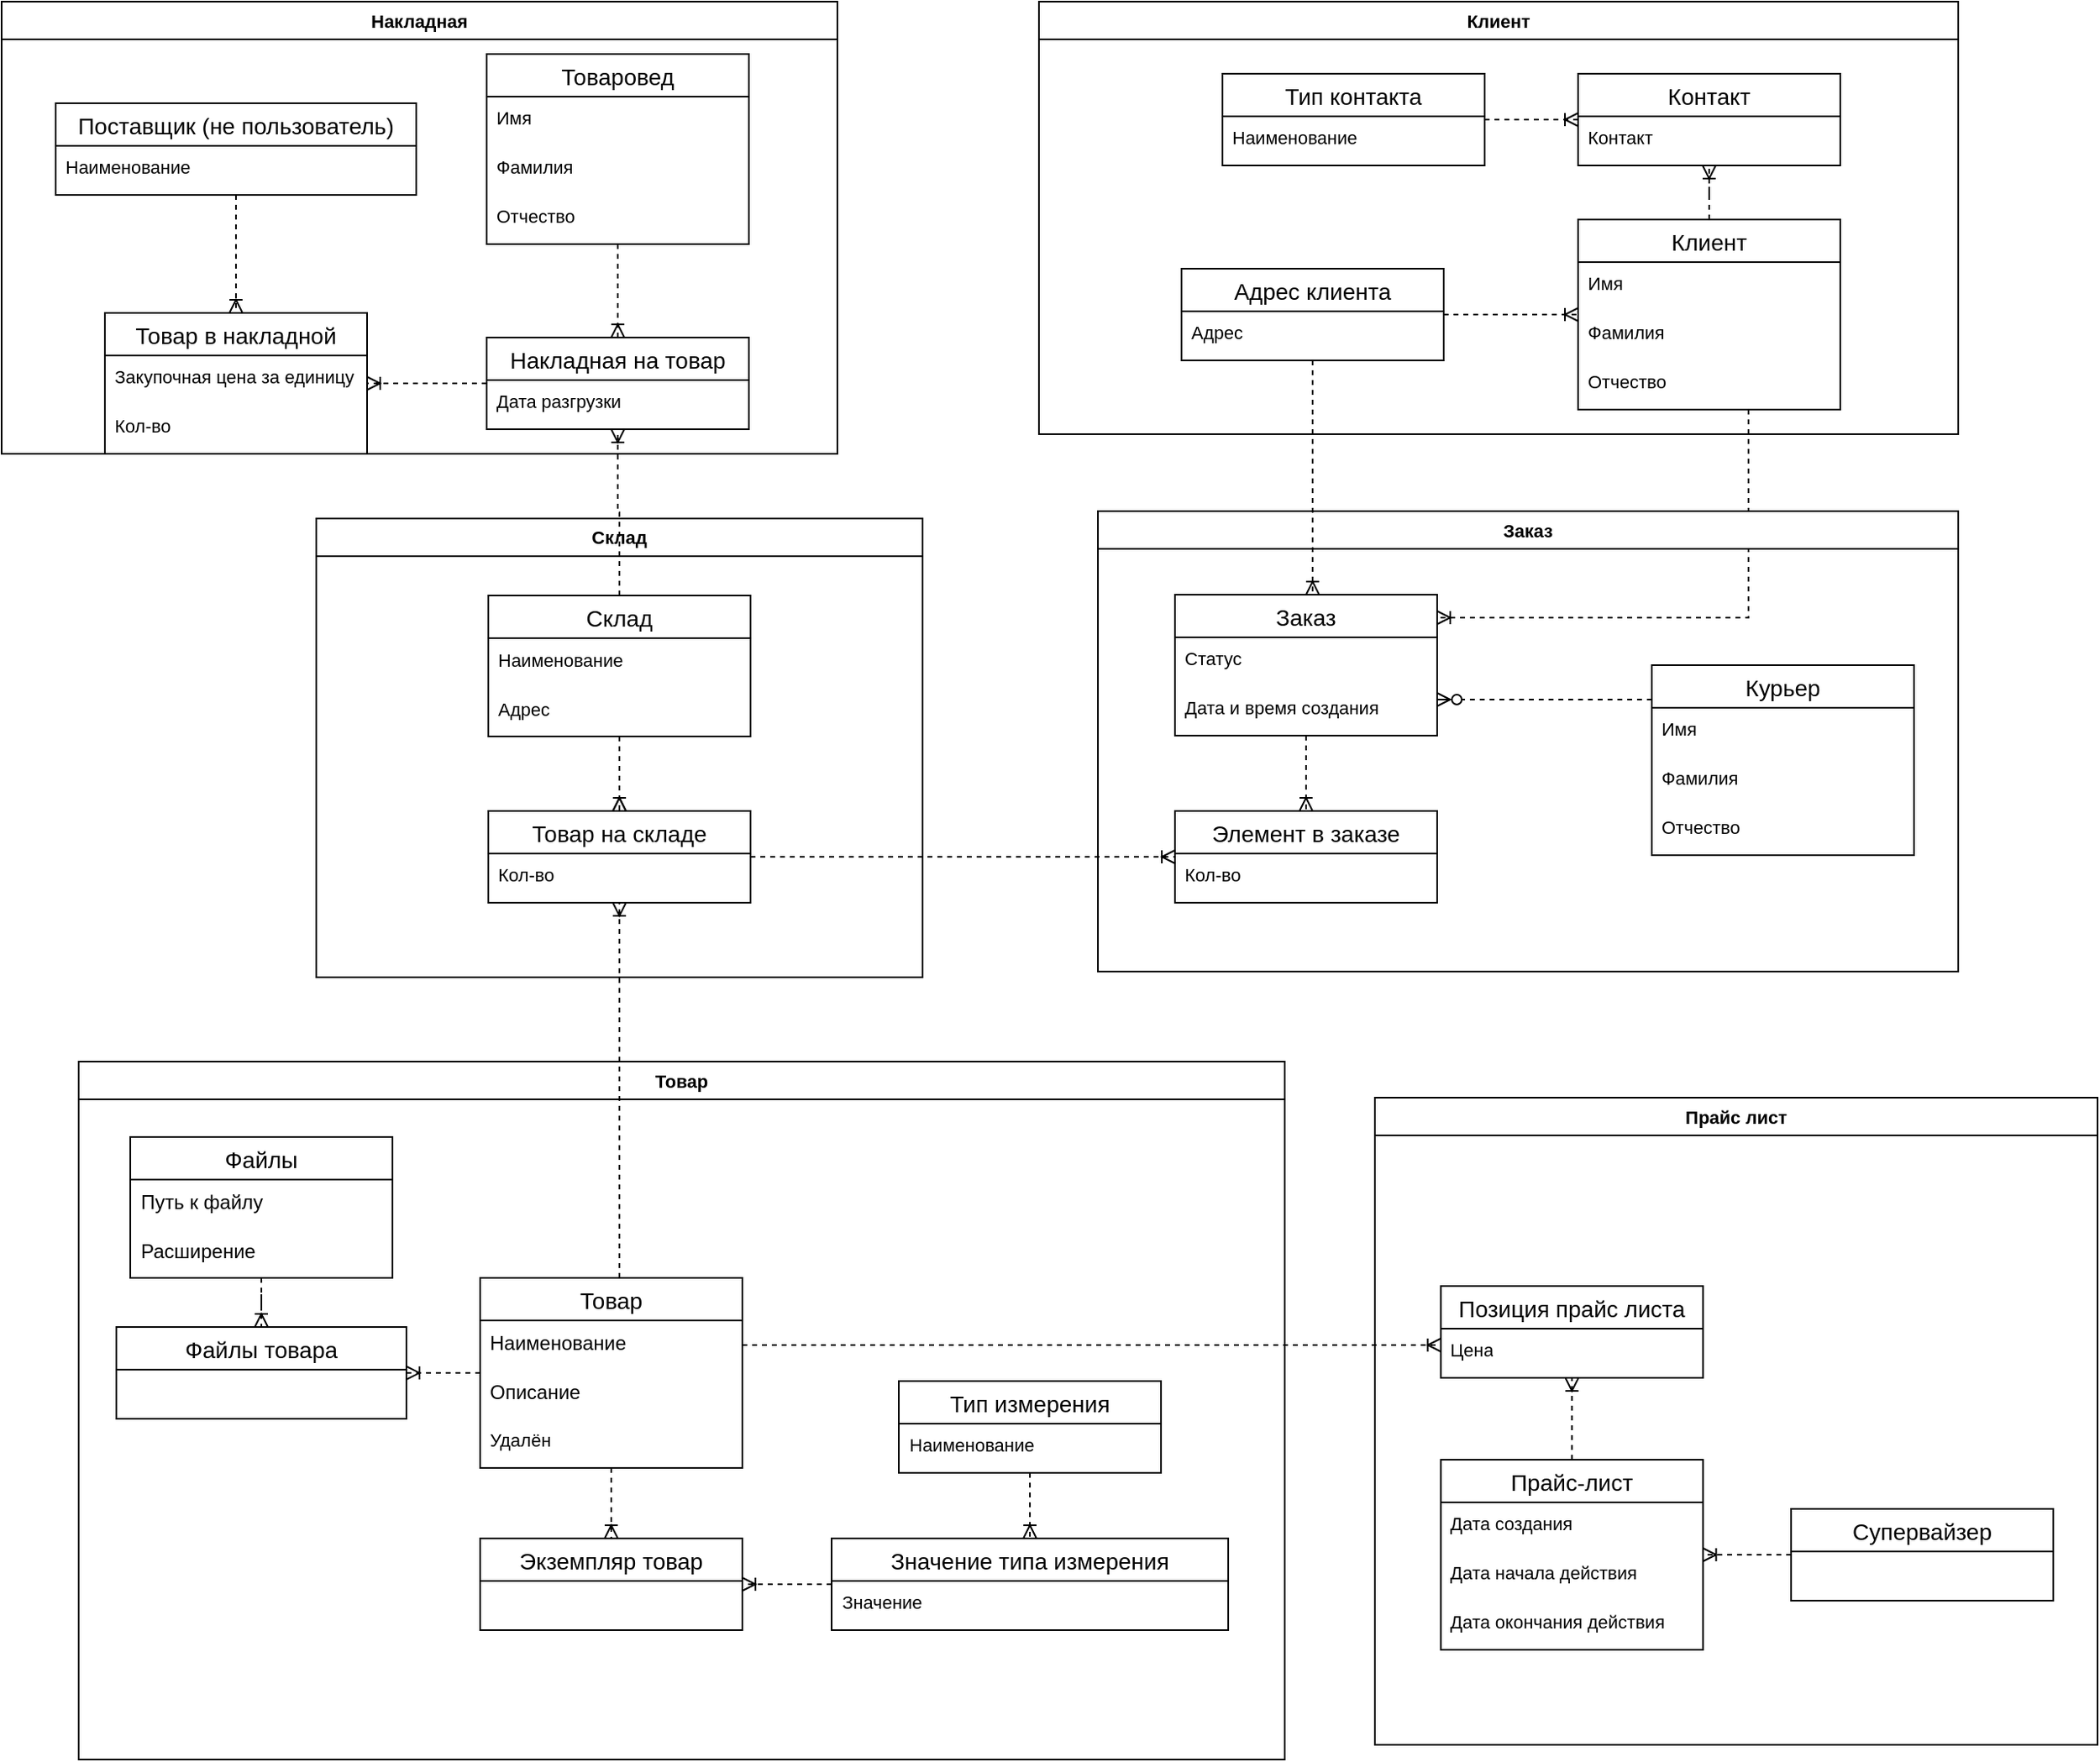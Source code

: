 <mxfile version="24.6.4" type="github">
  <diagram name="Страница — 1" id="W9IkOPkcE-70tv02vc99">
    <mxGraphModel dx="2190" dy="2035" grid="0" gridSize="10" guides="1" tooltips="1" connect="1" arrows="1" fold="1" page="1" pageScale="1" pageWidth="827" pageHeight="1169" math="0" shadow="0">
      <root>
        <mxCell id="0" />
        <mxCell id="1" parent="0" />
        <mxCell id="TIuWhn0yAi8Gs-Zh3u9J-45" style="edgeStyle=orthogonalEdgeStyle;shape=connector;rounded=0;orthogonalLoop=1;jettySize=auto;html=1;dashed=1;strokeColor=default;align=center;verticalAlign=middle;fontFamily=Helvetica;fontSize=11;fontColor=default;labelBackgroundColor=default;endArrow=ERoneToMany;endFill=0;" edge="1" parent="1" source="TIuWhn0yAi8Gs-Zh3u9J-31" target="TIuWhn0yAi8Gs-Zh3u9J-35">
          <mxGeometry relative="1" as="geometry">
            <Array as="points">
              <mxPoint x="568" y="-587" />
            </Array>
          </mxGeometry>
        </mxCell>
        <mxCell id="TIuWhn0yAi8Gs-Zh3u9J-137" value="Накладная" style="swimlane;whiteSpace=wrap;html=1;fontFamily=Helvetica;fontSize=11;fontColor=default;labelBackgroundColor=default;" vertex="1" parent="1">
          <mxGeometry x="-498" y="-963" width="510" height="276" as="geometry" />
        </mxCell>
        <mxCell id="TIuWhn0yAi8Gs-Zh3u9J-83" value="Накладная на товар" style="swimlane;fontStyle=0;childLayout=stackLayout;horizontal=1;startSize=26;horizontalStack=0;resizeParent=1;resizeParentMax=0;resizeLast=0;collapsible=1;marginBottom=0;align=center;fontSize=14;fontFamily=Helvetica;fontColor=default;labelBackgroundColor=default;" vertex="1" parent="TIuWhn0yAi8Gs-Zh3u9J-137">
          <mxGeometry x="296" y="205" width="160" height="56" as="geometry" />
        </mxCell>
        <mxCell id="TIuWhn0yAi8Gs-Zh3u9J-87" value="Дата разгрузки" style="text;strokeColor=none;fillColor=none;spacingLeft=4;spacingRight=4;overflow=hidden;rotatable=0;points=[[0,0.5],[1,0.5]];portConstraint=eastwest;fontSize=11;whiteSpace=wrap;html=1;fontFamily=Helvetica;fontColor=default;labelBackgroundColor=default;" vertex="1" parent="TIuWhn0yAi8Gs-Zh3u9J-83">
          <mxGeometry y="26" width="160" height="30" as="geometry" />
        </mxCell>
        <mxCell id="TIuWhn0yAi8Gs-Zh3u9J-88" value="Товар в накладной" style="swimlane;fontStyle=0;childLayout=stackLayout;horizontal=1;startSize=26;horizontalStack=0;resizeParent=1;resizeParentMax=0;resizeLast=0;collapsible=1;marginBottom=0;align=center;fontSize=14;fontFamily=Helvetica;fontColor=default;labelBackgroundColor=default;" vertex="1" parent="TIuWhn0yAi8Gs-Zh3u9J-137">
          <mxGeometry x="63" y="190" width="160" height="86" as="geometry" />
        </mxCell>
        <mxCell id="TIuWhn0yAi8Gs-Zh3u9J-93" value="Закупочная цена за единицу" style="text;strokeColor=none;fillColor=none;spacingLeft=4;spacingRight=4;overflow=hidden;rotatable=0;points=[[0,0.5],[1,0.5]];portConstraint=eastwest;fontSize=11;whiteSpace=wrap;html=1;fontFamily=Helvetica;fontColor=default;labelBackgroundColor=default;" vertex="1" parent="TIuWhn0yAi8Gs-Zh3u9J-88">
          <mxGeometry y="26" width="160" height="30" as="geometry" />
        </mxCell>
        <mxCell id="TIuWhn0yAi8Gs-Zh3u9J-92" value="Кол-во" style="text;strokeColor=none;fillColor=none;spacingLeft=4;spacingRight=4;overflow=hidden;rotatable=0;points=[[0,0.5],[1,0.5]];portConstraint=eastwest;fontSize=11;whiteSpace=wrap;html=1;fontFamily=Helvetica;fontColor=default;labelBackgroundColor=default;" vertex="1" parent="TIuWhn0yAi8Gs-Zh3u9J-88">
          <mxGeometry y="56" width="160" height="30" as="geometry" />
        </mxCell>
        <mxCell id="TIuWhn0yAi8Gs-Zh3u9J-94" style="edgeStyle=orthogonalEdgeStyle;shape=connector;rounded=0;orthogonalLoop=1;jettySize=auto;html=1;dashed=1;strokeColor=default;align=center;verticalAlign=middle;fontFamily=Helvetica;fontSize=11;fontColor=default;labelBackgroundColor=default;endArrow=ERoneToMany;endFill=0;" edge="1" parent="TIuWhn0yAi8Gs-Zh3u9J-137" source="TIuWhn0yAi8Gs-Zh3u9J-83" target="TIuWhn0yAi8Gs-Zh3u9J-88">
          <mxGeometry relative="1" as="geometry" />
        </mxCell>
        <mxCell id="TIuWhn0yAi8Gs-Zh3u9J-103" value="Товаровед" style="swimlane;fontStyle=0;childLayout=stackLayout;horizontal=1;startSize=26;horizontalStack=0;resizeParent=1;resizeParentMax=0;resizeLast=0;collapsible=1;marginBottom=0;align=center;fontSize=14;fontFamily=Helvetica;fontColor=default;labelBackgroundColor=default;" vertex="1" parent="TIuWhn0yAi8Gs-Zh3u9J-137">
          <mxGeometry x="296" y="32" width="160" height="116" as="geometry" />
        </mxCell>
        <mxCell id="TIuWhn0yAi8Gs-Zh3u9J-120" value="Имя" style="text;strokeColor=none;fillColor=none;spacingLeft=4;spacingRight=4;overflow=hidden;rotatable=0;points=[[0,0.5],[1,0.5]];portConstraint=eastwest;fontSize=11;whiteSpace=wrap;html=1;fontFamily=Helvetica;fontColor=default;labelBackgroundColor=default;" vertex="1" parent="TIuWhn0yAi8Gs-Zh3u9J-103">
          <mxGeometry y="26" width="160" height="30" as="geometry" />
        </mxCell>
        <mxCell id="TIuWhn0yAi8Gs-Zh3u9J-121" value="Фамилия" style="text;strokeColor=none;fillColor=none;spacingLeft=4;spacingRight=4;overflow=hidden;rotatable=0;points=[[0,0.5],[1,0.5]];portConstraint=eastwest;fontSize=11;whiteSpace=wrap;html=1;fontFamily=Helvetica;fontColor=default;labelBackgroundColor=default;" vertex="1" parent="TIuWhn0yAi8Gs-Zh3u9J-103">
          <mxGeometry y="56" width="160" height="30" as="geometry" />
        </mxCell>
        <mxCell id="TIuWhn0yAi8Gs-Zh3u9J-122" value="Отчество" style="text;strokeColor=none;fillColor=none;spacingLeft=4;spacingRight=4;overflow=hidden;rotatable=0;points=[[0,0.5],[1,0.5]];portConstraint=eastwest;fontSize=11;whiteSpace=wrap;html=1;fontFamily=Helvetica;fontColor=default;labelBackgroundColor=default;" vertex="1" parent="TIuWhn0yAi8Gs-Zh3u9J-103">
          <mxGeometry y="86" width="160" height="30" as="geometry" />
        </mxCell>
        <mxCell id="TIuWhn0yAi8Gs-Zh3u9J-97" value="Поставщик (не пользователь)" style="swimlane;fontStyle=0;childLayout=stackLayout;horizontal=1;startSize=26;horizontalStack=0;resizeParent=1;resizeParentMax=0;resizeLast=0;collapsible=1;marginBottom=0;align=center;fontSize=14;fontFamily=Helvetica;fontColor=default;labelBackgroundColor=default;" vertex="1" parent="TIuWhn0yAi8Gs-Zh3u9J-137">
          <mxGeometry x="33" y="62" width="220" height="56" as="geometry" />
        </mxCell>
        <mxCell id="TIuWhn0yAi8Gs-Zh3u9J-102" value="Наименование" style="text;strokeColor=none;fillColor=none;spacingLeft=4;spacingRight=4;overflow=hidden;rotatable=0;points=[[0,0.5],[1,0.5]];portConstraint=eastwest;fontSize=11;whiteSpace=wrap;html=1;fontFamily=Helvetica;fontColor=default;labelBackgroundColor=default;" vertex="1" parent="TIuWhn0yAi8Gs-Zh3u9J-97">
          <mxGeometry y="26" width="220" height="30" as="geometry" />
        </mxCell>
        <mxCell id="TIuWhn0yAi8Gs-Zh3u9J-108" style="edgeStyle=orthogonalEdgeStyle;shape=connector;rounded=0;orthogonalLoop=1;jettySize=auto;html=1;dashed=1;strokeColor=default;align=center;verticalAlign=middle;fontFamily=Helvetica;fontSize=11;fontColor=default;labelBackgroundColor=default;endArrow=ERoneToMany;endFill=0;" edge="1" parent="TIuWhn0yAi8Gs-Zh3u9J-137" source="TIuWhn0yAi8Gs-Zh3u9J-103" target="TIuWhn0yAi8Gs-Zh3u9J-83">
          <mxGeometry relative="1" as="geometry" />
        </mxCell>
        <mxCell id="TIuWhn0yAi8Gs-Zh3u9J-101" style="edgeStyle=orthogonalEdgeStyle;shape=connector;rounded=0;orthogonalLoop=1;jettySize=auto;html=1;dashed=1;strokeColor=default;align=center;verticalAlign=middle;fontFamily=Helvetica;fontSize=11;fontColor=default;labelBackgroundColor=default;endArrow=ERoneToMany;endFill=0;" edge="1" parent="TIuWhn0yAi8Gs-Zh3u9J-137" source="TIuWhn0yAi8Gs-Zh3u9J-97" target="TIuWhn0yAi8Gs-Zh3u9J-88">
          <mxGeometry relative="1" as="geometry" />
        </mxCell>
        <mxCell id="TIuWhn0yAi8Gs-Zh3u9J-138" value="Товар" style="swimlane;whiteSpace=wrap;html=1;fontFamily=Helvetica;fontSize=11;fontColor=default;labelBackgroundColor=default;" vertex="1" parent="1">
          <mxGeometry x="-451" y="-316" width="736" height="426" as="geometry" />
        </mxCell>
        <mxCell id="TIuWhn0yAi8Gs-Zh3u9J-19" style="edgeStyle=orthogonalEdgeStyle;shape=connector;rounded=0;orthogonalLoop=1;jettySize=auto;html=1;dashed=1;strokeColor=default;align=center;verticalAlign=middle;fontFamily=Helvetica;fontSize=11;fontColor=default;labelBackgroundColor=default;endArrow=ERoneToMany;endFill=0;" edge="1" parent="TIuWhn0yAi8Gs-Zh3u9J-138" source="TIuWhn0yAi8Gs-Zh3u9J-1" target="TIuWhn0yAi8Gs-Zh3u9J-13">
          <mxGeometry relative="1" as="geometry" />
        </mxCell>
        <mxCell id="TIuWhn0yAi8Gs-Zh3u9J-236" style="edgeStyle=orthogonalEdgeStyle;shape=connector;rounded=0;orthogonalLoop=1;jettySize=auto;html=1;dashed=1;strokeColor=default;align=center;verticalAlign=middle;fontFamily=Helvetica;fontSize=11;fontColor=default;labelBackgroundColor=default;endArrow=ERoneToMany;endFill=0;" edge="1" parent="TIuWhn0yAi8Gs-Zh3u9J-138" source="TIuWhn0yAi8Gs-Zh3u9J-1" target="TIuWhn0yAi8Gs-Zh3u9J-231">
          <mxGeometry relative="1" as="geometry" />
        </mxCell>
        <mxCell id="TIuWhn0yAi8Gs-Zh3u9J-1" value="Товар" style="swimlane;fontStyle=0;childLayout=stackLayout;horizontal=1;startSize=26;horizontalStack=0;resizeParent=1;resizeParentMax=0;resizeLast=0;collapsible=1;marginBottom=0;align=center;fontSize=14;" vertex="1" parent="TIuWhn0yAi8Gs-Zh3u9J-138">
          <mxGeometry x="245" y="132" width="160" height="116" as="geometry" />
        </mxCell>
        <mxCell id="TIuWhn0yAi8Gs-Zh3u9J-5" value="Наименование" style="text;strokeColor=none;fillColor=none;spacingLeft=4;spacingRight=4;overflow=hidden;rotatable=0;points=[[0,0.5],[1,0.5]];portConstraint=eastwest;fontSize=12;whiteSpace=wrap;html=1;" vertex="1" parent="TIuWhn0yAi8Gs-Zh3u9J-1">
          <mxGeometry y="26" width="160" height="30" as="geometry" />
        </mxCell>
        <mxCell id="TIuWhn0yAi8Gs-Zh3u9J-6" value="Описание" style="text;strokeColor=none;fillColor=none;spacingLeft=4;spacingRight=4;overflow=hidden;rotatable=0;points=[[0,0.5],[1,0.5]];portConstraint=eastwest;fontSize=12;whiteSpace=wrap;html=1;" vertex="1" parent="TIuWhn0yAi8Gs-Zh3u9J-1">
          <mxGeometry y="56" width="160" height="30" as="geometry" />
        </mxCell>
        <mxCell id="TIuWhn0yAi8Gs-Zh3u9J-20" value="Удалён" style="text;strokeColor=none;fillColor=none;spacingLeft=4;spacingRight=4;overflow=hidden;rotatable=0;points=[[0,0.5],[1,0.5]];portConstraint=eastwest;fontSize=11;whiteSpace=wrap;html=1;fontFamily=Helvetica;fontColor=default;labelBackgroundColor=default;" vertex="1" parent="TIuWhn0yAi8Gs-Zh3u9J-1">
          <mxGeometry y="86" width="160" height="30" as="geometry" />
        </mxCell>
        <mxCell id="TIuWhn0yAi8Gs-Zh3u9J-18" style="edgeStyle=orthogonalEdgeStyle;rounded=0;orthogonalLoop=1;jettySize=auto;html=1;endArrow=ERoneToMany;endFill=0;dashed=1;" edge="1" parent="TIuWhn0yAi8Gs-Zh3u9J-138" source="TIuWhn0yAi8Gs-Zh3u9J-8" target="TIuWhn0yAi8Gs-Zh3u9J-13">
          <mxGeometry relative="1" as="geometry" />
        </mxCell>
        <mxCell id="TIuWhn0yAi8Gs-Zh3u9J-8" value="Файлы" style="swimlane;fontStyle=0;childLayout=stackLayout;horizontal=1;startSize=26;horizontalStack=0;resizeParent=1;resizeParentMax=0;resizeLast=0;collapsible=1;marginBottom=0;align=center;fontSize=14;" vertex="1" parent="TIuWhn0yAi8Gs-Zh3u9J-138">
          <mxGeometry x="31.5" y="46" width="160" height="86" as="geometry" />
        </mxCell>
        <mxCell id="TIuWhn0yAi8Gs-Zh3u9J-12" value="Путь к файлу" style="text;strokeColor=none;fillColor=none;spacingLeft=4;spacingRight=4;overflow=hidden;rotatable=0;points=[[0,0.5],[1,0.5]];portConstraint=eastwest;fontSize=12;whiteSpace=wrap;html=1;" vertex="1" parent="TIuWhn0yAi8Gs-Zh3u9J-8">
          <mxGeometry y="26" width="160" height="30" as="geometry" />
        </mxCell>
        <mxCell id="TIuWhn0yAi8Gs-Zh3u9J-17" value="Расширение" style="text;strokeColor=none;fillColor=none;spacingLeft=4;spacingRight=4;overflow=hidden;rotatable=0;points=[[0,0.5],[1,0.5]];portConstraint=eastwest;fontSize=12;whiteSpace=wrap;html=1;" vertex="1" parent="TIuWhn0yAi8Gs-Zh3u9J-8">
          <mxGeometry y="56" width="160" height="30" as="geometry" />
        </mxCell>
        <mxCell id="TIuWhn0yAi8Gs-Zh3u9J-13" value="Файлы товара" style="swimlane;fontStyle=0;childLayout=stackLayout;horizontal=1;startSize=26;horizontalStack=0;resizeParent=1;resizeParentMax=0;resizeLast=0;collapsible=1;marginBottom=0;align=center;fontSize=14;" vertex="1" parent="TIuWhn0yAi8Gs-Zh3u9J-138">
          <mxGeometry x="23" y="162" width="177" height="56" as="geometry" />
        </mxCell>
        <mxCell id="TIuWhn0yAi8Gs-Zh3u9J-215" style="edgeStyle=orthogonalEdgeStyle;shape=connector;rounded=0;orthogonalLoop=1;jettySize=auto;html=1;dashed=1;strokeColor=default;align=center;verticalAlign=middle;fontFamily=Helvetica;fontSize=11;fontColor=default;labelBackgroundColor=default;endArrow=ERoneToMany;endFill=0;" edge="1" parent="TIuWhn0yAi8Gs-Zh3u9J-138" source="TIuWhn0yAi8Gs-Zh3u9J-210" target="TIuWhn0yAi8Gs-Zh3u9J-231">
          <mxGeometry relative="1" as="geometry">
            <Array as="points">
              <mxPoint x="583.5" y="319" />
            </Array>
          </mxGeometry>
        </mxCell>
        <mxCell id="TIuWhn0yAi8Gs-Zh3u9J-210" value="Значение типа измерения" style="swimlane;fontStyle=0;childLayout=stackLayout;horizontal=1;startSize=26;horizontalStack=0;resizeParent=1;resizeParentMax=0;resizeLast=0;collapsible=1;marginBottom=0;align=center;fontSize=14;fontFamily=Helvetica;fontColor=default;labelBackgroundColor=default;" vertex="1" parent="TIuWhn0yAi8Gs-Zh3u9J-138">
          <mxGeometry x="459.5" y="291" width="242" height="56" as="geometry" />
        </mxCell>
        <mxCell id="TIuWhn0yAi8Gs-Zh3u9J-217" value="Значение" style="text;strokeColor=none;fillColor=none;spacingLeft=4;spacingRight=4;overflow=hidden;rotatable=0;points=[[0,0.5],[1,0.5]];portConstraint=eastwest;fontSize=11;whiteSpace=wrap;html=1;fontFamily=Helvetica;fontColor=default;labelBackgroundColor=default;" vertex="1" parent="TIuWhn0yAi8Gs-Zh3u9J-210">
          <mxGeometry y="26" width="242" height="30" as="geometry" />
        </mxCell>
        <mxCell id="TIuWhn0yAi8Gs-Zh3u9J-214" style="edgeStyle=orthogonalEdgeStyle;shape=connector;rounded=0;orthogonalLoop=1;jettySize=auto;html=1;dashed=1;strokeColor=default;align=center;verticalAlign=middle;fontFamily=Helvetica;fontSize=11;fontColor=default;labelBackgroundColor=default;endArrow=ERoneToMany;endFill=0;" edge="1" parent="TIuWhn0yAi8Gs-Zh3u9J-138" source="TIuWhn0yAi8Gs-Zh3u9J-144" target="TIuWhn0yAi8Gs-Zh3u9J-210">
          <mxGeometry relative="1" as="geometry" />
        </mxCell>
        <mxCell id="TIuWhn0yAi8Gs-Zh3u9J-144" value="Тип измерения" style="swimlane;fontStyle=0;childLayout=stackLayout;horizontal=1;startSize=26;horizontalStack=0;resizeParent=1;resizeParentMax=0;resizeLast=0;collapsible=1;marginBottom=0;align=center;fontSize=14;fontFamily=Helvetica;fontColor=default;labelBackgroundColor=default;" vertex="1" parent="TIuWhn0yAi8Gs-Zh3u9J-138">
          <mxGeometry x="500.5" y="195" width="160" height="56" as="geometry" />
        </mxCell>
        <mxCell id="TIuWhn0yAi8Gs-Zh3u9J-216" value="Наименование" style="text;strokeColor=none;fillColor=none;spacingLeft=4;spacingRight=4;overflow=hidden;rotatable=0;points=[[0,0.5],[1,0.5]];portConstraint=eastwest;fontSize=11;whiteSpace=wrap;html=1;fontFamily=Helvetica;fontColor=default;labelBackgroundColor=default;" vertex="1" parent="TIuWhn0yAi8Gs-Zh3u9J-144">
          <mxGeometry y="26" width="160" height="30" as="geometry" />
        </mxCell>
        <mxCell id="TIuWhn0yAi8Gs-Zh3u9J-231" value="Экземпляр товар" style="swimlane;fontStyle=0;childLayout=stackLayout;horizontal=1;startSize=26;horizontalStack=0;resizeParent=1;resizeParentMax=0;resizeLast=0;collapsible=1;marginBottom=0;align=center;fontSize=14;fontFamily=Helvetica;fontColor=default;labelBackgroundColor=default;" vertex="1" parent="TIuWhn0yAi8Gs-Zh3u9J-138">
          <mxGeometry x="245" y="291" width="160" height="56" as="geometry" />
        </mxCell>
        <mxCell id="TIuWhn0yAi8Gs-Zh3u9J-139" value="Склад" style="swimlane;whiteSpace=wrap;html=1;fontFamily=Helvetica;fontSize=11;fontColor=default;labelBackgroundColor=default;" vertex="1" parent="1">
          <mxGeometry x="-306" y="-647.5" width="370" height="280" as="geometry" />
        </mxCell>
        <mxCell id="TIuWhn0yAi8Gs-Zh3u9J-59" value="Склад" style="swimlane;fontStyle=0;childLayout=stackLayout;horizontal=1;startSize=26;horizontalStack=0;resizeParent=1;resizeParentMax=0;resizeLast=0;collapsible=1;marginBottom=0;align=center;fontSize=14;fontFamily=Helvetica;fontColor=default;labelBackgroundColor=default;" vertex="1" parent="TIuWhn0yAi8Gs-Zh3u9J-139">
          <mxGeometry x="105" y="47" width="160" height="86" as="geometry" />
        </mxCell>
        <mxCell id="TIuWhn0yAi8Gs-Zh3u9J-109" value="Наименование" style="text;strokeColor=none;fillColor=none;spacingLeft=4;spacingRight=4;overflow=hidden;rotatable=0;points=[[0,0.5],[1,0.5]];portConstraint=eastwest;fontSize=11;whiteSpace=wrap;html=1;fontFamily=Helvetica;fontColor=default;labelBackgroundColor=default;" vertex="1" parent="TIuWhn0yAi8Gs-Zh3u9J-59">
          <mxGeometry y="26" width="160" height="30" as="geometry" />
        </mxCell>
        <mxCell id="TIuWhn0yAi8Gs-Zh3u9J-175" value="Адрес" style="text;strokeColor=none;fillColor=none;spacingLeft=4;spacingRight=4;overflow=hidden;rotatable=0;points=[[0,0.5],[1,0.5]];portConstraint=eastwest;fontSize=11;whiteSpace=wrap;html=1;fontFamily=Helvetica;fontColor=default;labelBackgroundColor=default;" vertex="1" parent="TIuWhn0yAi8Gs-Zh3u9J-59">
          <mxGeometry y="56" width="160" height="30" as="geometry" />
        </mxCell>
        <mxCell id="TIuWhn0yAi8Gs-Zh3u9J-140" value="Заказ" style="swimlane;whiteSpace=wrap;html=1;fontFamily=Helvetica;fontSize=11;fontColor=default;labelBackgroundColor=default;" vertex="1" parent="1">
          <mxGeometry x="171" y="-652" width="525" height="281" as="geometry" />
        </mxCell>
        <mxCell id="TIuWhn0yAi8Gs-Zh3u9J-44" style="edgeStyle=orthogonalEdgeStyle;shape=connector;rounded=0;orthogonalLoop=1;jettySize=auto;html=1;dashed=1;strokeColor=default;align=center;verticalAlign=middle;fontFamily=Helvetica;fontSize=11;fontColor=default;labelBackgroundColor=default;endArrow=ERoneToMany;endFill=0;" edge="1" parent="TIuWhn0yAi8Gs-Zh3u9J-140" source="TIuWhn0yAi8Gs-Zh3u9J-35" target="TIuWhn0yAi8Gs-Zh3u9J-39">
          <mxGeometry relative="1" as="geometry" />
        </mxCell>
        <mxCell id="TIuWhn0yAi8Gs-Zh3u9J-35" value="Заказ" style="swimlane;fontStyle=0;childLayout=stackLayout;horizontal=1;startSize=26;horizontalStack=0;resizeParent=1;resizeParentMax=0;resizeLast=0;collapsible=1;marginBottom=0;align=center;fontSize=14;fontFamily=Helvetica;fontColor=default;labelBackgroundColor=default;" vertex="1" parent="TIuWhn0yAi8Gs-Zh3u9J-140">
          <mxGeometry x="47" y="51" width="160" height="86" as="geometry" />
        </mxCell>
        <mxCell id="TIuWhn0yAi8Gs-Zh3u9J-129" value="Статус" style="text;strokeColor=none;fillColor=none;spacingLeft=4;spacingRight=4;overflow=hidden;rotatable=0;points=[[0,0.5],[1,0.5]];portConstraint=eastwest;fontSize=11;whiteSpace=wrap;html=1;fontFamily=Helvetica;fontColor=default;labelBackgroundColor=default;" vertex="1" parent="TIuWhn0yAi8Gs-Zh3u9J-35">
          <mxGeometry y="26" width="160" height="30" as="geometry" />
        </mxCell>
        <mxCell id="TIuWhn0yAi8Gs-Zh3u9J-128" value="Дата и время создания" style="text;strokeColor=none;fillColor=none;spacingLeft=4;spacingRight=4;overflow=hidden;rotatable=0;points=[[0,0.5],[1,0.5]];portConstraint=eastwest;fontSize=11;whiteSpace=wrap;html=1;fontFamily=Helvetica;fontColor=default;labelBackgroundColor=default;" vertex="1" parent="TIuWhn0yAi8Gs-Zh3u9J-35">
          <mxGeometry y="56" width="160" height="30" as="geometry" />
        </mxCell>
        <mxCell id="TIuWhn0yAi8Gs-Zh3u9J-39" value="Элемент в заказе" style="swimlane;fontStyle=0;childLayout=stackLayout;horizontal=1;startSize=26;horizontalStack=0;resizeParent=1;resizeParentMax=0;resizeLast=0;collapsible=1;marginBottom=0;align=center;fontSize=14;fontFamily=Helvetica;fontColor=default;labelBackgroundColor=default;" vertex="1" parent="TIuWhn0yAi8Gs-Zh3u9J-140">
          <mxGeometry x="47" y="183" width="160" height="56" as="geometry" />
        </mxCell>
        <mxCell id="TIuWhn0yAi8Gs-Zh3u9J-82" value="Кол-во" style="text;strokeColor=none;fillColor=none;spacingLeft=4;spacingRight=4;overflow=hidden;rotatable=0;points=[[0,0.5],[1,0.5]];portConstraint=eastwest;fontSize=11;whiteSpace=wrap;html=1;fontFamily=Helvetica;fontColor=default;labelBackgroundColor=default;" vertex="1" parent="TIuWhn0yAi8Gs-Zh3u9J-39">
          <mxGeometry y="26" width="160" height="30" as="geometry" />
        </mxCell>
        <mxCell id="TIuWhn0yAi8Gs-Zh3u9J-110" value="Курьер" style="swimlane;fontStyle=0;childLayout=stackLayout;horizontal=1;startSize=26;horizontalStack=0;resizeParent=1;resizeParentMax=0;resizeLast=0;collapsible=1;marginBottom=0;align=center;fontSize=14;fontFamily=Helvetica;fontColor=default;labelBackgroundColor=default;" vertex="1" parent="TIuWhn0yAi8Gs-Zh3u9J-140">
          <mxGeometry x="338" y="94" width="160" height="116" as="geometry" />
        </mxCell>
        <mxCell id="TIuWhn0yAi8Gs-Zh3u9J-114" value="Имя" style="text;strokeColor=none;fillColor=none;spacingLeft=4;spacingRight=4;overflow=hidden;rotatable=0;points=[[0,0.5],[1,0.5]];portConstraint=eastwest;fontSize=11;whiteSpace=wrap;html=1;fontFamily=Helvetica;fontColor=default;labelBackgroundColor=default;" vertex="1" parent="TIuWhn0yAi8Gs-Zh3u9J-110">
          <mxGeometry y="26" width="160" height="30" as="geometry" />
        </mxCell>
        <mxCell id="TIuWhn0yAi8Gs-Zh3u9J-115" value="Фамилия" style="text;strokeColor=none;fillColor=none;spacingLeft=4;spacingRight=4;overflow=hidden;rotatable=0;points=[[0,0.5],[1,0.5]];portConstraint=eastwest;fontSize=11;whiteSpace=wrap;html=1;fontFamily=Helvetica;fontColor=default;labelBackgroundColor=default;" vertex="1" parent="TIuWhn0yAi8Gs-Zh3u9J-110">
          <mxGeometry y="56" width="160" height="30" as="geometry" />
        </mxCell>
        <mxCell id="TIuWhn0yAi8Gs-Zh3u9J-116" value="Отчество" style="text;strokeColor=none;fillColor=none;spacingLeft=4;spacingRight=4;overflow=hidden;rotatable=0;points=[[0,0.5],[1,0.5]];portConstraint=eastwest;fontSize=11;whiteSpace=wrap;html=1;fontFamily=Helvetica;fontColor=default;labelBackgroundColor=default;" vertex="1" parent="TIuWhn0yAi8Gs-Zh3u9J-110">
          <mxGeometry y="86" width="160" height="30" as="geometry" />
        </mxCell>
        <mxCell id="TIuWhn0yAi8Gs-Zh3u9J-127" style="edgeStyle=orthogonalEdgeStyle;shape=connector;rounded=0;orthogonalLoop=1;jettySize=auto;html=1;dashed=1;strokeColor=default;align=center;verticalAlign=middle;fontFamily=Helvetica;fontSize=11;fontColor=default;labelBackgroundColor=default;endArrow=ERzeroToMany;endFill=0;" edge="1" parent="TIuWhn0yAi8Gs-Zh3u9J-140" source="TIuWhn0yAi8Gs-Zh3u9J-110" target="TIuWhn0yAi8Gs-Zh3u9J-35">
          <mxGeometry relative="1" as="geometry">
            <Array as="points">
              <mxPoint x="267" y="115" />
              <mxPoint x="267" y="115" />
            </Array>
          </mxGeometry>
        </mxCell>
        <mxCell id="TIuWhn0yAi8Gs-Zh3u9J-143" value="Клиент" style="swimlane;whiteSpace=wrap;html=1;fontFamily=Helvetica;fontSize=11;fontColor=default;labelBackgroundColor=default;" vertex="1" parent="1">
          <mxGeometry x="135" y="-963" width="561" height="264" as="geometry" />
        </mxCell>
        <mxCell id="TIuWhn0yAi8Gs-Zh3u9J-58" style="edgeStyle=orthogonalEdgeStyle;shape=connector;rounded=0;orthogonalLoop=1;jettySize=auto;html=1;dashed=1;strokeColor=default;align=center;verticalAlign=middle;fontFamily=Helvetica;fontSize=11;fontColor=default;labelBackgroundColor=default;endArrow=ERoneToMany;endFill=0;" edge="1" parent="TIuWhn0yAi8Gs-Zh3u9J-143" source="TIuWhn0yAi8Gs-Zh3u9J-31" target="TIuWhn0yAi8Gs-Zh3u9J-46">
          <mxGeometry relative="1" as="geometry" />
        </mxCell>
        <mxCell id="TIuWhn0yAi8Gs-Zh3u9J-31" value="Клиент" style="swimlane;fontStyle=0;childLayout=stackLayout;horizontal=1;startSize=26;horizontalStack=0;resizeParent=1;resizeParentMax=0;resizeLast=0;collapsible=1;marginBottom=0;align=center;fontSize=14;fontFamily=Helvetica;fontColor=default;labelBackgroundColor=default;" vertex="1" parent="TIuWhn0yAi8Gs-Zh3u9J-143">
          <mxGeometry x="329" y="133" width="160" height="116" as="geometry" />
        </mxCell>
        <mxCell id="TIuWhn0yAi8Gs-Zh3u9J-123" value="Имя" style="text;strokeColor=none;fillColor=none;spacingLeft=4;spacingRight=4;overflow=hidden;rotatable=0;points=[[0,0.5],[1,0.5]];portConstraint=eastwest;fontSize=11;whiteSpace=wrap;html=1;fontFamily=Helvetica;fontColor=default;labelBackgroundColor=default;" vertex="1" parent="TIuWhn0yAi8Gs-Zh3u9J-31">
          <mxGeometry y="26" width="160" height="30" as="geometry" />
        </mxCell>
        <mxCell id="TIuWhn0yAi8Gs-Zh3u9J-124" value="Фамилия" style="text;strokeColor=none;fillColor=none;spacingLeft=4;spacingRight=4;overflow=hidden;rotatable=0;points=[[0,0.5],[1,0.5]];portConstraint=eastwest;fontSize=11;whiteSpace=wrap;html=1;fontFamily=Helvetica;fontColor=default;labelBackgroundColor=default;" vertex="1" parent="TIuWhn0yAi8Gs-Zh3u9J-31">
          <mxGeometry y="56" width="160" height="30" as="geometry" />
        </mxCell>
        <mxCell id="TIuWhn0yAi8Gs-Zh3u9J-125" value="Отчество" style="text;strokeColor=none;fillColor=none;spacingLeft=4;spacingRight=4;overflow=hidden;rotatable=0;points=[[0,0.5],[1,0.5]];portConstraint=eastwest;fontSize=11;whiteSpace=wrap;html=1;fontFamily=Helvetica;fontColor=default;labelBackgroundColor=default;" vertex="1" parent="TIuWhn0yAi8Gs-Zh3u9J-31">
          <mxGeometry y="86" width="160" height="30" as="geometry" />
        </mxCell>
        <mxCell id="TIuWhn0yAi8Gs-Zh3u9J-46" value="Контакт" style="swimlane;fontStyle=0;childLayout=stackLayout;horizontal=1;startSize=26;horizontalStack=0;resizeParent=1;resizeParentMax=0;resizeLast=0;collapsible=1;marginBottom=0;align=center;fontSize=14;fontFamily=Helvetica;fontColor=default;labelBackgroundColor=default;" vertex="1" parent="TIuWhn0yAi8Gs-Zh3u9J-143">
          <mxGeometry x="329" y="44" width="160" height="56" as="geometry" />
        </mxCell>
        <mxCell id="TIuWhn0yAi8Gs-Zh3u9J-56" value="Контакт" style="text;strokeColor=none;fillColor=none;spacingLeft=4;spacingRight=4;overflow=hidden;rotatable=0;points=[[0,0.5],[1,0.5]];portConstraint=eastwest;fontSize=11;whiteSpace=wrap;html=1;fontFamily=Helvetica;fontColor=default;labelBackgroundColor=default;" vertex="1" parent="TIuWhn0yAi8Gs-Zh3u9J-46">
          <mxGeometry y="26" width="160" height="30" as="geometry" />
        </mxCell>
        <mxCell id="TIuWhn0yAi8Gs-Zh3u9J-55" style="edgeStyle=orthogonalEdgeStyle;shape=connector;rounded=0;orthogonalLoop=1;jettySize=auto;html=1;dashed=1;strokeColor=default;align=center;verticalAlign=middle;fontFamily=Helvetica;fontSize=11;fontColor=default;labelBackgroundColor=default;endArrow=ERoneToMany;endFill=0;" edge="1" parent="TIuWhn0yAi8Gs-Zh3u9J-143" source="TIuWhn0yAi8Gs-Zh3u9J-50" target="TIuWhn0yAi8Gs-Zh3u9J-46">
          <mxGeometry relative="1" as="geometry" />
        </mxCell>
        <mxCell id="TIuWhn0yAi8Gs-Zh3u9J-50" value="Тип контакта" style="swimlane;fontStyle=0;childLayout=stackLayout;horizontal=1;startSize=26;horizontalStack=0;resizeParent=1;resizeParentMax=0;resizeLast=0;collapsible=1;marginBottom=0;align=center;fontSize=14;fontFamily=Helvetica;fontColor=default;labelBackgroundColor=default;" vertex="1" parent="TIuWhn0yAi8Gs-Zh3u9J-143">
          <mxGeometry x="112" y="44" width="160" height="56" as="geometry" />
        </mxCell>
        <mxCell id="TIuWhn0yAi8Gs-Zh3u9J-54" value="Наименование" style="text;strokeColor=none;fillColor=none;spacingLeft=4;spacingRight=4;overflow=hidden;rotatable=0;points=[[0,0.5],[1,0.5]];portConstraint=eastwest;fontSize=11;whiteSpace=wrap;html=1;fontFamily=Helvetica;fontColor=default;labelBackgroundColor=default;" vertex="1" parent="TIuWhn0yAi8Gs-Zh3u9J-50">
          <mxGeometry y="26" width="160" height="30" as="geometry" />
        </mxCell>
        <mxCell id="TIuWhn0yAi8Gs-Zh3u9J-186" style="edgeStyle=orthogonalEdgeStyle;shape=connector;rounded=0;orthogonalLoop=1;jettySize=auto;html=1;dashed=1;strokeColor=default;align=center;verticalAlign=middle;fontFamily=Helvetica;fontSize=11;fontColor=default;labelBackgroundColor=default;endArrow=ERoneToMany;endFill=0;" edge="1" parent="TIuWhn0yAi8Gs-Zh3u9J-143" source="TIuWhn0yAi8Gs-Zh3u9J-182" target="TIuWhn0yAi8Gs-Zh3u9J-31">
          <mxGeometry relative="1" as="geometry" />
        </mxCell>
        <mxCell id="TIuWhn0yAi8Gs-Zh3u9J-182" value="Адрес клиента" style="swimlane;fontStyle=0;childLayout=stackLayout;horizontal=1;startSize=26;horizontalStack=0;resizeParent=1;resizeParentMax=0;resizeLast=0;collapsible=1;marginBottom=0;align=center;fontSize=14;fontFamily=Helvetica;fontColor=default;labelBackgroundColor=default;" vertex="1" parent="TIuWhn0yAi8Gs-Zh3u9J-143">
          <mxGeometry x="87" y="163" width="160" height="56" as="geometry" />
        </mxCell>
        <mxCell id="TIuWhn0yAi8Gs-Zh3u9J-183" value="Адрес" style="text;strokeColor=none;fillColor=none;spacingLeft=4;spacingRight=4;overflow=hidden;rotatable=0;points=[[0,0.5],[1,0.5]];portConstraint=eastwest;fontSize=11;whiteSpace=wrap;html=1;fontFamily=Helvetica;fontColor=default;labelBackgroundColor=default;" vertex="1" parent="TIuWhn0yAi8Gs-Zh3u9J-182">
          <mxGeometry y="26" width="160" height="30" as="geometry" />
        </mxCell>
        <mxCell id="TIuWhn0yAi8Gs-Zh3u9J-193" style="edgeStyle=orthogonalEdgeStyle;shape=connector;rounded=0;orthogonalLoop=1;jettySize=auto;html=1;dashed=1;strokeColor=default;align=center;verticalAlign=middle;fontFamily=Helvetica;fontSize=11;fontColor=default;labelBackgroundColor=default;endArrow=ERoneToMany;endFill=0;" edge="1" parent="1" source="TIuWhn0yAi8Gs-Zh3u9J-182" target="TIuWhn0yAi8Gs-Zh3u9J-35">
          <mxGeometry relative="1" as="geometry">
            <Array as="points">
              <mxPoint x="241" y="-535" />
              <mxPoint x="241" y="-535" />
            </Array>
          </mxGeometry>
        </mxCell>
        <mxCell id="TIuWhn0yAi8Gs-Zh3u9J-223" value="Прайс лист" style="swimlane;whiteSpace=wrap;html=1;fontFamily=Helvetica;fontSize=11;fontColor=default;labelBackgroundColor=default;" vertex="1" parent="1">
          <mxGeometry x="340" y="-294" width="441" height="395" as="geometry" />
        </mxCell>
        <mxCell id="TIuWhn0yAi8Gs-Zh3u9J-208" style="edgeStyle=orthogonalEdgeStyle;shape=connector;rounded=0;orthogonalLoop=1;jettySize=auto;html=1;dashed=1;strokeColor=default;align=center;verticalAlign=middle;fontFamily=Helvetica;fontSize=11;fontColor=default;labelBackgroundColor=default;endArrow=ERoneToMany;endFill=0;" edge="1" parent="TIuWhn0yAi8Gs-Zh3u9J-223" source="TIuWhn0yAi8Gs-Zh3u9J-198" target="TIuWhn0yAi8Gs-Zh3u9J-203">
          <mxGeometry relative="1" as="geometry" />
        </mxCell>
        <mxCell id="TIuWhn0yAi8Gs-Zh3u9J-198" value="Прайс-лист" style="swimlane;fontStyle=0;childLayout=stackLayout;horizontal=1;startSize=26;horizontalStack=0;resizeParent=1;resizeParentMax=0;resizeLast=0;collapsible=1;marginBottom=0;align=center;fontSize=14;fontFamily=Helvetica;fontColor=default;labelBackgroundColor=default;" vertex="1" parent="TIuWhn0yAi8Gs-Zh3u9J-223">
          <mxGeometry x="40.25" y="221" width="160" height="116" as="geometry" />
        </mxCell>
        <mxCell id="TIuWhn0yAi8Gs-Zh3u9J-200" value="Дата создания" style="text;strokeColor=none;fillColor=none;spacingLeft=4;spacingRight=4;overflow=hidden;rotatable=0;points=[[0,0.5],[1,0.5]];portConstraint=eastwest;fontSize=11;whiteSpace=wrap;html=1;fontFamily=Helvetica;fontColor=default;labelBackgroundColor=default;" vertex="1" parent="TIuWhn0yAi8Gs-Zh3u9J-198">
          <mxGeometry y="26" width="160" height="30" as="geometry" />
        </mxCell>
        <mxCell id="TIuWhn0yAi8Gs-Zh3u9J-201" value="Дата начала действия" style="text;strokeColor=none;fillColor=none;spacingLeft=4;spacingRight=4;overflow=hidden;rotatable=0;points=[[0,0.5],[1,0.5]];portConstraint=eastwest;fontSize=11;whiteSpace=wrap;html=1;fontFamily=Helvetica;fontColor=default;labelBackgroundColor=default;" vertex="1" parent="TIuWhn0yAi8Gs-Zh3u9J-198">
          <mxGeometry y="56" width="160" height="30" as="geometry" />
        </mxCell>
        <mxCell id="TIuWhn0yAi8Gs-Zh3u9J-202" value="Дата окончания действия" style="text;strokeColor=none;fillColor=none;spacingLeft=4;spacingRight=4;overflow=hidden;rotatable=0;points=[[0,0.5],[1,0.5]];portConstraint=eastwest;fontSize=11;whiteSpace=wrap;html=1;fontFamily=Helvetica;fontColor=default;labelBackgroundColor=default;" vertex="1" parent="TIuWhn0yAi8Gs-Zh3u9J-198">
          <mxGeometry y="86" width="160" height="30" as="geometry" />
        </mxCell>
        <mxCell id="TIuWhn0yAi8Gs-Zh3u9J-203" value="Позиция прайс листа" style="swimlane;fontStyle=0;childLayout=stackLayout;horizontal=1;startSize=26;horizontalStack=0;resizeParent=1;resizeParentMax=0;resizeLast=0;collapsible=1;marginBottom=0;align=center;fontSize=14;fontFamily=Helvetica;fontColor=default;labelBackgroundColor=default;" vertex="1" parent="TIuWhn0yAi8Gs-Zh3u9J-223">
          <mxGeometry x="40.25" y="115" width="160" height="56" as="geometry" />
        </mxCell>
        <mxCell id="TIuWhn0yAi8Gs-Zh3u9J-247" value="Цена" style="text;strokeColor=none;fillColor=none;spacingLeft=4;spacingRight=4;overflow=hidden;rotatable=0;points=[[0,0.5],[1,0.5]];portConstraint=eastwest;fontSize=11;whiteSpace=wrap;html=1;fontFamily=Helvetica;fontColor=default;labelBackgroundColor=default;" vertex="1" parent="TIuWhn0yAi8Gs-Zh3u9J-203">
          <mxGeometry y="26" width="160" height="30" as="geometry" />
        </mxCell>
        <mxCell id="TIuWhn0yAi8Gs-Zh3u9J-261" style="edgeStyle=orthogonalEdgeStyle;shape=connector;rounded=0;orthogonalLoop=1;jettySize=auto;html=1;dashed=1;strokeColor=default;align=center;verticalAlign=middle;fontFamily=Helvetica;fontSize=11;fontColor=default;labelBackgroundColor=default;endArrow=ERoneToMany;endFill=0;" edge="1" parent="TIuWhn0yAi8Gs-Zh3u9J-223" source="TIuWhn0yAi8Gs-Zh3u9J-257" target="TIuWhn0yAi8Gs-Zh3u9J-198">
          <mxGeometry relative="1" as="geometry" />
        </mxCell>
        <mxCell id="TIuWhn0yAi8Gs-Zh3u9J-257" value="Супервайзер" style="swimlane;fontStyle=0;childLayout=stackLayout;horizontal=1;startSize=26;horizontalStack=0;resizeParent=1;resizeParentMax=0;resizeLast=0;collapsible=1;marginBottom=0;align=center;fontSize=14;fontFamily=Helvetica;fontColor=default;labelBackgroundColor=default;" vertex="1" parent="TIuWhn0yAi8Gs-Zh3u9J-223">
          <mxGeometry x="254" y="251" width="160" height="56" as="geometry" />
        </mxCell>
        <mxCell id="TIuWhn0yAi8Gs-Zh3u9J-75" style="edgeStyle=orthogonalEdgeStyle;shape=connector;rounded=0;orthogonalLoop=1;jettySize=auto;html=1;dashed=1;strokeColor=default;align=center;verticalAlign=middle;fontFamily=Helvetica;fontSize=11;fontColor=default;labelBackgroundColor=default;endArrow=ERoneToMany;endFill=0;" edge="1" parent="1" source="TIuWhn0yAi8Gs-Zh3u9J-59" target="TIuWhn0yAi8Gs-Zh3u9J-69">
          <mxGeometry relative="1" as="geometry" />
        </mxCell>
        <mxCell id="TIuWhn0yAi8Gs-Zh3u9J-239" value="" style="edgeStyle=orthogonalEdgeStyle;shape=connector;rounded=0;orthogonalLoop=1;jettySize=auto;html=1;dashed=1;strokeColor=default;align=center;verticalAlign=middle;fontFamily=Helvetica;fontSize=11;fontColor=default;labelBackgroundColor=default;endArrow=ERoneToMany;endFill=0;" edge="1" parent="1" source="TIuWhn0yAi8Gs-Zh3u9J-59" target="TIuWhn0yAi8Gs-Zh3u9J-69">
          <mxGeometry relative="1" as="geometry">
            <mxPoint x="-127" y="-568" as="sourcePoint" />
            <mxPoint x="-762" y="-599" as="targetPoint" />
            <Array as="points" />
          </mxGeometry>
        </mxCell>
        <mxCell id="TIuWhn0yAi8Gs-Zh3u9J-248" style="edgeStyle=orthogonalEdgeStyle;shape=connector;rounded=0;orthogonalLoop=1;jettySize=auto;html=1;dashed=1;strokeColor=default;align=center;verticalAlign=middle;fontFamily=Helvetica;fontSize=11;fontColor=default;labelBackgroundColor=default;endArrow=ERoneToMany;endFill=0;" edge="1" parent="1" source="TIuWhn0yAi8Gs-Zh3u9J-69" target="TIuWhn0yAi8Gs-Zh3u9J-39">
          <mxGeometry relative="1" as="geometry" />
        </mxCell>
        <mxCell id="TIuWhn0yAi8Gs-Zh3u9J-69" value="Товар на складе" style="swimlane;fontStyle=0;childLayout=stackLayout;horizontal=1;startSize=26;horizontalStack=0;resizeParent=1;resizeParentMax=0;resizeLast=0;collapsible=1;marginBottom=0;align=center;fontSize=14;fontFamily=Helvetica;fontColor=default;labelBackgroundColor=default;" vertex="1" parent="1">
          <mxGeometry x="-201" y="-469" width="160" height="56" as="geometry" />
        </mxCell>
        <mxCell id="TIuWhn0yAi8Gs-Zh3u9J-74" value="Кол-во" style="text;strokeColor=none;fillColor=none;spacingLeft=4;spacingRight=4;overflow=hidden;rotatable=0;points=[[0,0.5],[1,0.5]];portConstraint=eastwest;fontSize=11;whiteSpace=wrap;html=1;fontFamily=Helvetica;fontColor=default;labelBackgroundColor=default;" vertex="1" parent="TIuWhn0yAi8Gs-Zh3u9J-69">
          <mxGeometry y="26" width="160" height="30" as="geometry" />
        </mxCell>
        <mxCell id="TIuWhn0yAi8Gs-Zh3u9J-252" style="edgeStyle=orthogonalEdgeStyle;shape=connector;rounded=0;orthogonalLoop=1;jettySize=auto;html=1;dashed=1;strokeColor=default;align=center;verticalAlign=middle;fontFamily=Helvetica;fontSize=11;fontColor=default;labelBackgroundColor=default;endArrow=ERoneToMany;endFill=0;" edge="1" parent="1" source="TIuWhn0yAi8Gs-Zh3u9J-5" target="TIuWhn0yAi8Gs-Zh3u9J-203">
          <mxGeometry relative="1" as="geometry">
            <Array as="points">
              <mxPoint x="464" y="-143" />
            </Array>
          </mxGeometry>
        </mxCell>
        <mxCell id="TIuWhn0yAi8Gs-Zh3u9J-253" style="edgeStyle=orthogonalEdgeStyle;shape=connector;rounded=0;orthogonalLoop=1;jettySize=auto;html=1;dashed=1;strokeColor=default;align=center;verticalAlign=middle;fontFamily=Helvetica;fontSize=11;fontColor=default;labelBackgroundColor=default;endArrow=ERoneToMany;endFill=0;" edge="1" parent="1" source="TIuWhn0yAi8Gs-Zh3u9J-1" target="TIuWhn0yAi8Gs-Zh3u9J-69">
          <mxGeometry relative="1" as="geometry">
            <Array as="points">
              <mxPoint x="-121" y="-244" />
              <mxPoint x="-121" y="-244" />
            </Array>
          </mxGeometry>
        </mxCell>
        <mxCell id="TIuWhn0yAi8Gs-Zh3u9J-256" style="edgeStyle=orthogonalEdgeStyle;shape=connector;rounded=0;orthogonalLoop=1;jettySize=auto;html=1;dashed=1;strokeColor=default;align=center;verticalAlign=middle;fontFamily=Helvetica;fontSize=11;fontColor=default;labelBackgroundColor=default;endArrow=ERoneToMany;endFill=0;" edge="1" parent="1" source="TIuWhn0yAi8Gs-Zh3u9J-59" target="TIuWhn0yAi8Gs-Zh3u9J-83">
          <mxGeometry relative="1" as="geometry" />
        </mxCell>
      </root>
    </mxGraphModel>
  </diagram>
</mxfile>

